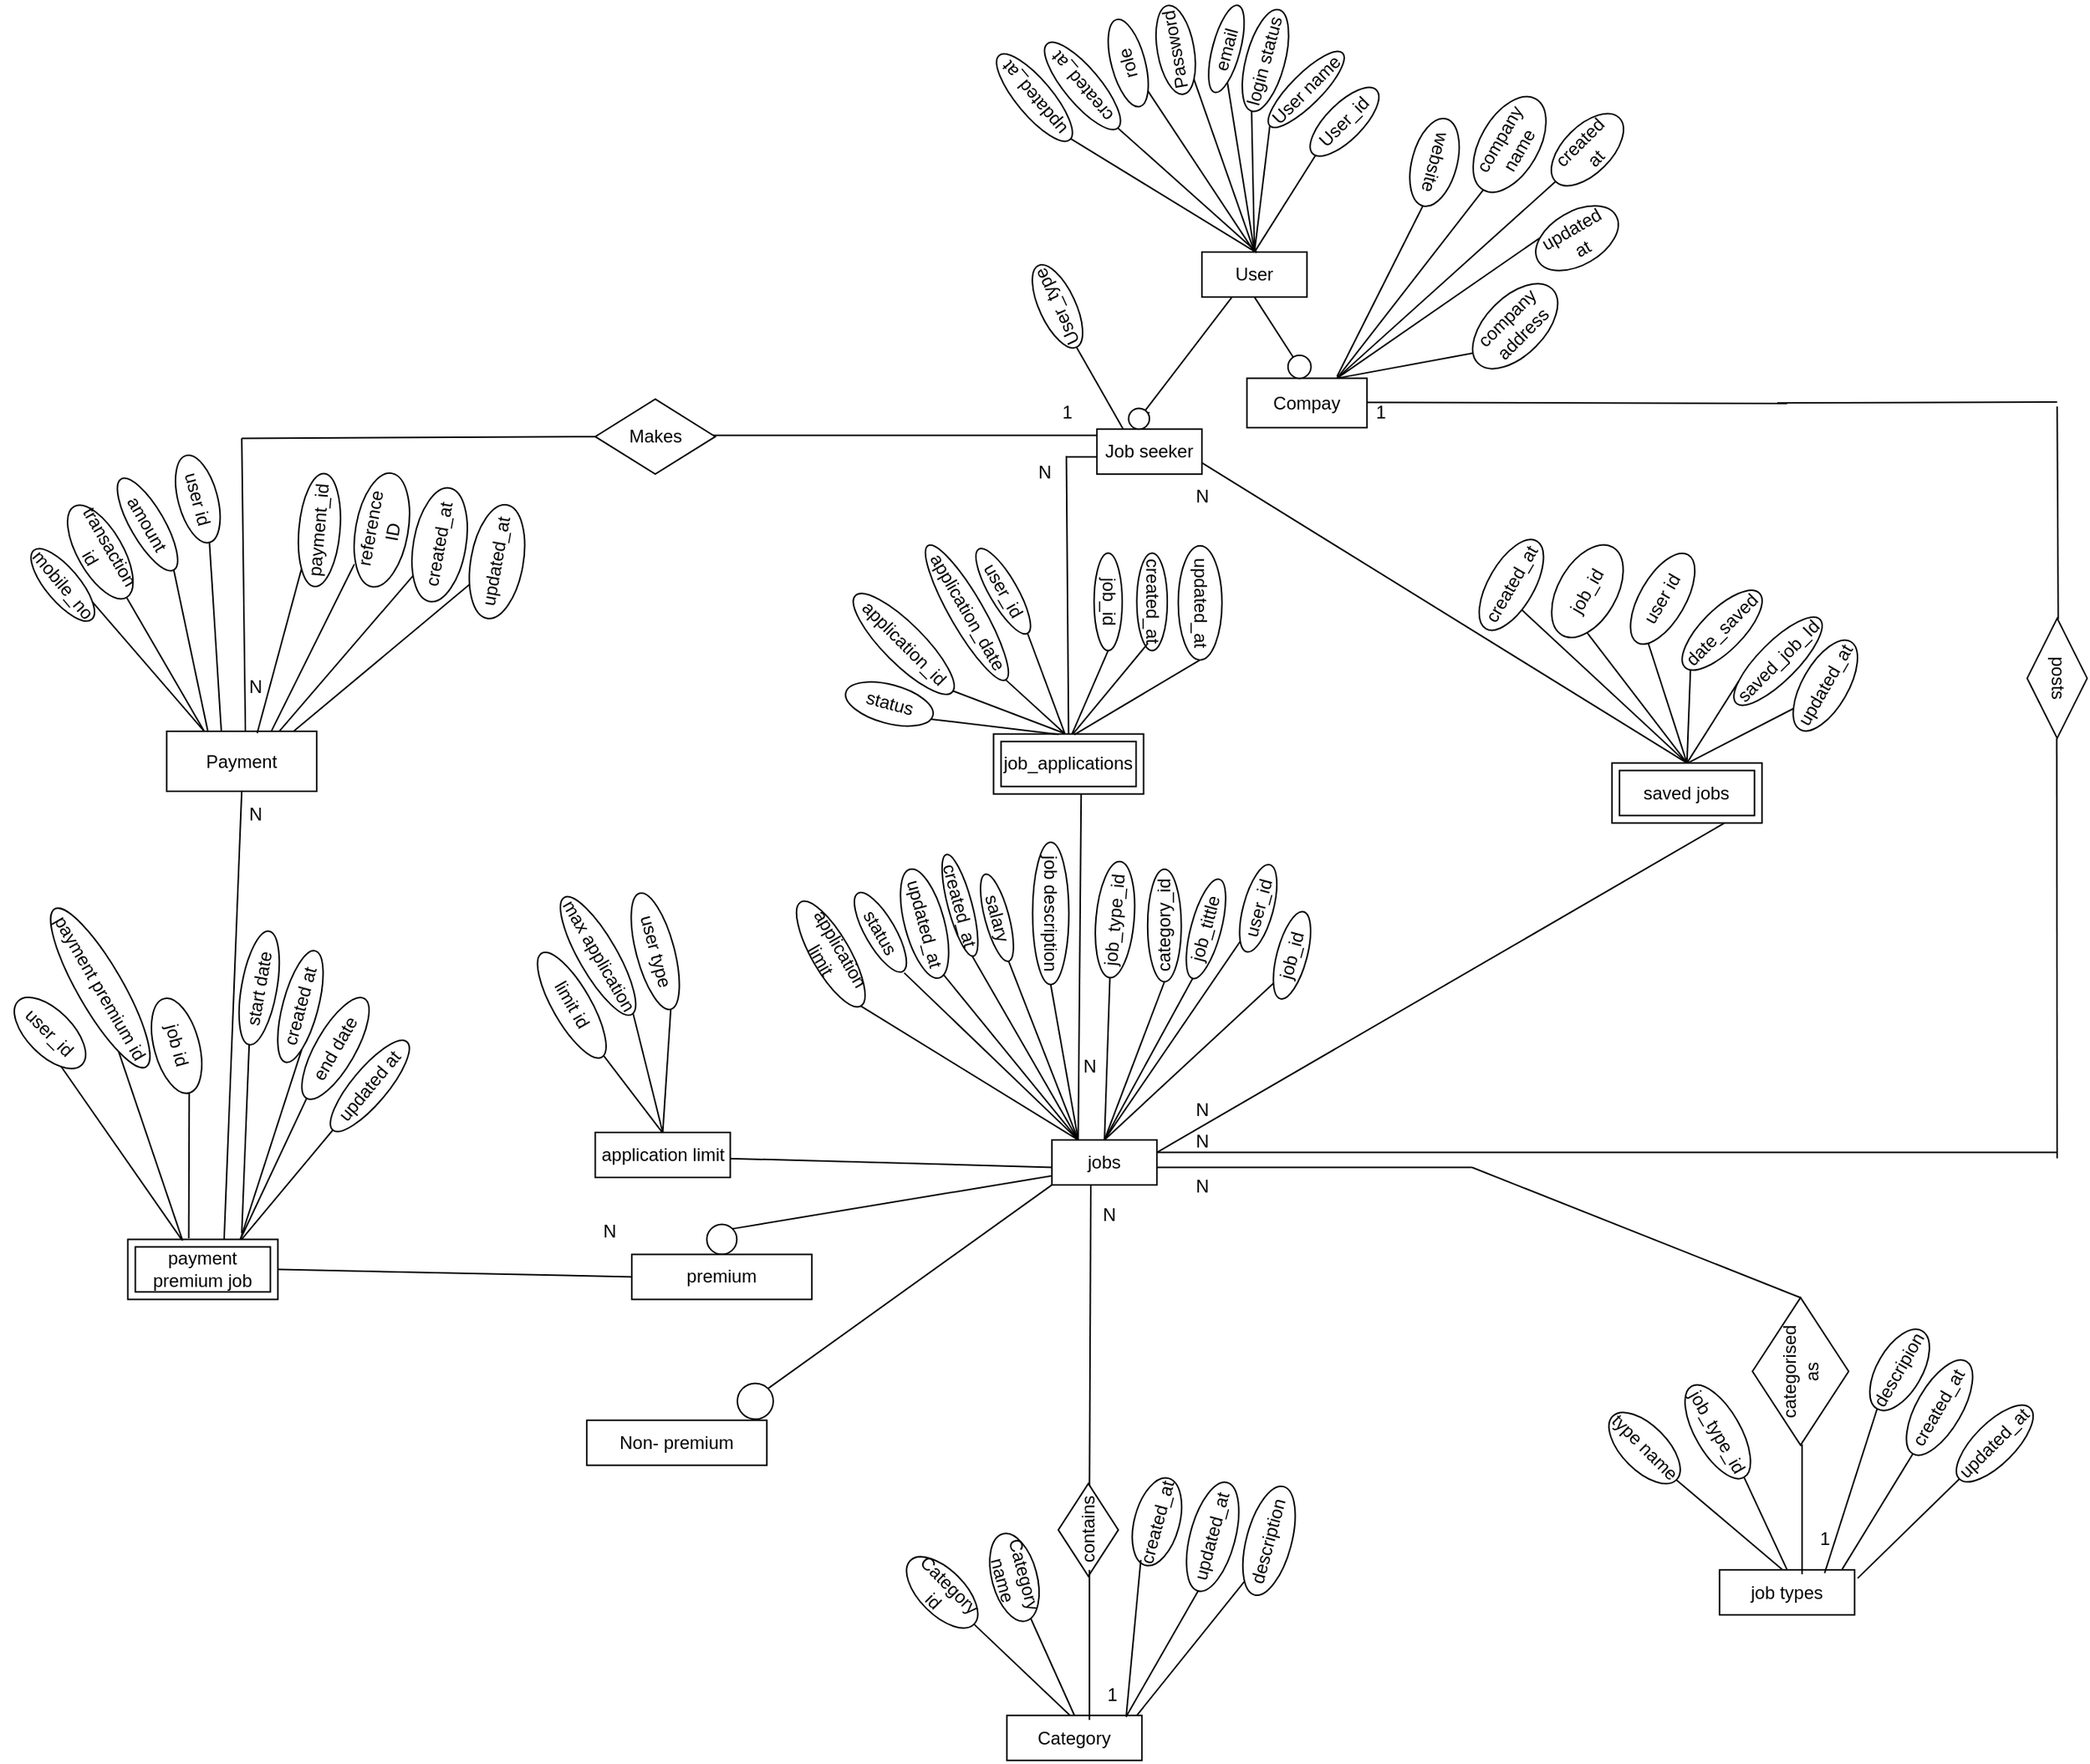<mxfile version="26.0.4">
  <diagram name="Page-1" id="W-Mqu0iKwK9ApH8cD1n-">
    <mxGraphModel dx="2364" dy="-1051" grid="0" gridSize="10" guides="1" tooltips="1" connect="1" arrows="1" fold="1" page="1" pageScale="1" pageWidth="850" pageHeight="1100" math="0" shadow="0">
      <root>
        <mxCell id="0" />
        <mxCell id="1" parent="0" />
        <mxCell id="NjGtnOn6j2J6z6Q3tP3R-1" value="User" style="rounded=0;whiteSpace=wrap;html=1;" parent="1" vertex="1">
          <mxGeometry x="127.12" y="3027.05" width="70" height="30" as="geometry" />
        </mxCell>
        <mxCell id="NjGtnOn6j2J6z6Q3tP3R-2" value="" style="endArrow=none;html=1;rounded=0;exitX=0.5;exitY=0;exitDx=0;exitDy=0;" parent="1" source="NjGtnOn6j2J6z6Q3tP3R-1" edge="1">
          <mxGeometry width="50" height="50" relative="1" as="geometry">
            <mxPoint x="177.12" y="2985.78" as="sourcePoint" />
            <mxPoint x="207.12" y="2955.78" as="targetPoint" />
          </mxGeometry>
        </mxCell>
        <mxCell id="NjGtnOn6j2J6z6Q3tP3R-3" value="User_id" style="ellipse;whiteSpace=wrap;html=1;rotation=-45;" parent="1" vertex="1">
          <mxGeometry x="192.12" y="2928.11" width="60" height="24.14" as="geometry" />
        </mxCell>
        <mxCell id="NjGtnOn6j2J6z6Q3tP3R-4" value="" style="endArrow=none;html=1;rounded=0;exitX=0.5;exitY=0;exitDx=0;exitDy=0;entryX=0;entryY=0.5;entryDx=0;entryDy=0;" parent="1" source="NjGtnOn6j2J6z6Q3tP3R-1" target="NjGtnOn6j2J6z6Q3tP3R-5" edge="1">
          <mxGeometry width="50" height="50" relative="1" as="geometry">
            <mxPoint x="162.12" y="2985.78" as="sourcePoint" />
            <mxPoint x="167.12" y="2935.78" as="targetPoint" />
          </mxGeometry>
        </mxCell>
        <mxCell id="NjGtnOn6j2J6z6Q3tP3R-5" value="User name" style="ellipse;whiteSpace=wrap;html=1;rotation=-45;" parent="1" vertex="1">
          <mxGeometry x="162.33" y="2908.38" width="68.54" height="20.49" as="geometry" />
        </mxCell>
        <mxCell id="NjGtnOn6j2J6z6Q3tP3R-6" value="" style="endArrow=none;html=1;rounded=0;entryX=0;entryY=1;entryDx=0;entryDy=0;exitX=0.5;exitY=0;exitDx=0;exitDy=0;" parent="1" source="NjGtnOn6j2J6z6Q3tP3R-1" target="NjGtnOn6j2J6z6Q3tP3R-7" edge="1">
          <mxGeometry width="50" height="50" relative="1" as="geometry">
            <mxPoint x="155.47" y="2986.8" as="sourcePoint" />
            <mxPoint x="167.12" y="2955.78" as="targetPoint" />
          </mxGeometry>
        </mxCell>
        <mxCell id="NjGtnOn6j2J6z6Q3tP3R-7" value="email" style="ellipse;whiteSpace=wrap;html=1;rotation=-75;" parent="1" vertex="1">
          <mxGeometry x="113.41" y="2882.35" width="60" height="18.46" as="geometry" />
        </mxCell>
        <mxCell id="NjGtnOn6j2J6z6Q3tP3R-8" value="" style="endArrow=none;html=1;rounded=0;entryX=1;entryY=0;entryDx=0;entryDy=0;exitX=0.5;exitY=0;exitDx=0;exitDy=0;" parent="1" source="NjGtnOn6j2J6z6Q3tP3R-1" target="NjGtnOn6j2J6z6Q3tP3R-9" edge="1">
          <mxGeometry width="50" height="50" relative="1" as="geometry">
            <mxPoint x="152.12" y="2986.19" as="sourcePoint" />
            <mxPoint x="107.12" y="2949.92" as="targetPoint" />
          </mxGeometry>
        </mxCell>
        <mxCell id="NjGtnOn6j2J6z6Q3tP3R-9" value="Password" style="ellipse;whiteSpace=wrap;html=1;direction=west;rotation=-100;" parent="1" vertex="1">
          <mxGeometry x="79.62" y="2880" width="60" height="24.45" as="geometry" />
        </mxCell>
        <mxCell id="NjGtnOn6j2J6z6Q3tP3R-10" value="role" style="ellipse;whiteSpace=wrap;html=1;rotation=-105;" parent="1" vertex="1">
          <mxGeometry x="47.99" y="2889.82" width="60" height="22.42" as="geometry" />
        </mxCell>
        <mxCell id="NjGtnOn6j2J6z6Q3tP3R-11" value="" style="endArrow=none;html=1;rounded=0;exitX=0.5;exitY=0;exitDx=0;exitDy=0;entryX=0;entryY=1;entryDx=0;entryDy=0;" parent="1" source="NjGtnOn6j2J6z6Q3tP3R-1" target="NjGtnOn6j2J6z6Q3tP3R-10" edge="1">
          <mxGeometry width="50" height="50" relative="1" as="geometry">
            <mxPoint x="144.62" y="2985.78" as="sourcePoint" />
            <mxPoint x="87.12" y="2969.41" as="targetPoint" />
          </mxGeometry>
        </mxCell>
        <mxCell id="NjGtnOn6j2J6z6Q3tP3R-15" value="" style="endArrow=none;html=1;rounded=0;exitX=0.75;exitY=0;exitDx=0;exitDy=0;entryX=0.037;entryY=0.32;entryDx=0;entryDy=0;entryPerimeter=0;" parent="1" source="NjGtnOn6j2J6z6Q3tP3R-32" target="NjGtnOn6j2J6z6Q3tP3R-47" edge="1">
          <mxGeometry width="50" height="50" relative="1" as="geometry">
            <mxPoint x="492.12" y="3027.05" as="sourcePoint" />
            <mxPoint x="492.12" y="2918.45" as="targetPoint" />
          </mxGeometry>
        </mxCell>
        <mxCell id="NjGtnOn6j2J6z6Q3tP3R-17" value="" style="endArrow=none;html=1;rounded=0;entryX=0;entryY=0.5;entryDx=0;entryDy=0;exitX=0.75;exitY=0;exitDx=0;exitDy=0;" parent="1" source="NjGtnOn6j2J6z6Q3tP3R-32" target="NjGtnOn6j2J6z6Q3tP3R-18" edge="1">
          <mxGeometry width="50" height="50" relative="1" as="geometry">
            <mxPoint x="492.12" y="3027.05" as="sourcePoint" />
            <mxPoint x="412.12" y="2982.4" as="targetPoint" />
          </mxGeometry>
        </mxCell>
        <mxCell id="NjGtnOn6j2J6z6Q3tP3R-18" value="company&lt;div&gt;name&lt;/div&gt;" style="ellipse;whiteSpace=wrap;html=1;rotation=-60;" parent="1" vertex="1">
          <mxGeometry x="297.12" y="2935.9" width="70" height="38.79" as="geometry" />
        </mxCell>
        <mxCell id="NjGtnOn6j2J6z6Q3tP3R-19" value="" style="endArrow=none;html=1;rounded=0;exitX=1;exitY=0.5;exitDx=0;exitDy=0;" parent="1" edge="1">
          <mxGeometry width="50" height="50" relative="1" as="geometry">
            <mxPoint x="510.53" y="3127.66" as="sourcePoint" />
            <mxPoint x="697.12" y="3127" as="targetPoint" />
          </mxGeometry>
        </mxCell>
        <mxCell id="NjGtnOn6j2J6z6Q3tP3R-20" value="jobs" style="rounded=0;whiteSpace=wrap;html=1;" parent="1" vertex="1">
          <mxGeometry x="27.12" y="3618.95" width="70" height="30" as="geometry" />
        </mxCell>
        <mxCell id="NjGtnOn6j2J6z6Q3tP3R-21" value="" style="endArrow=none;html=1;rounded=0;entryX=0;entryY=0.5;entryDx=0;entryDy=0;exitX=0.5;exitY=0;exitDx=0;exitDy=0;" parent="1" source="NjGtnOn6j2J6z6Q3tP3R-20" target="NjGtnOn6j2J6z6Q3tP3R-22" edge="1">
          <mxGeometry width="50" height="50" relative="1" as="geometry">
            <mxPoint x="77.12" y="3618.95" as="sourcePoint" />
            <mxPoint x="107.12" y="3588.95" as="targetPoint" />
          </mxGeometry>
        </mxCell>
        <mxCell id="NjGtnOn6j2J6z6Q3tP3R-22" value="job_tittle" style="ellipse;whiteSpace=wrap;html=1;rotation=-75;" parent="1" vertex="1">
          <mxGeometry x="95.59" y="3468.23" width="68.41" height="20" as="geometry" />
        </mxCell>
        <mxCell id="NjGtnOn6j2J6z6Q3tP3R-23" value="" style="endArrow=none;html=1;rounded=0;exitX=0.5;exitY=0;exitDx=0;exitDy=0;entryX=0;entryY=0.5;entryDx=0;entryDy=0;" parent="1" source="NjGtnOn6j2J6z6Q3tP3R-20" target="NjGtnOn6j2J6z6Q3tP3R-24" edge="1">
          <mxGeometry width="50" height="50" relative="1" as="geometry">
            <mxPoint x="67.12" y="3608.95" as="sourcePoint" />
            <mxPoint x="67.12" y="3568.95" as="targetPoint" />
          </mxGeometry>
        </mxCell>
        <mxCell id="NjGtnOn6j2J6z6Q3tP3R-24" value="job_type_id" style="ellipse;whiteSpace=wrap;html=1;rotation=-85;" parent="1" vertex="1">
          <mxGeometry x="30.32" y="3459.37" width="77.67" height="25.38" as="geometry" />
        </mxCell>
        <mxCell id="NjGtnOn6j2J6z6Q3tP3R-25" value="" style="endArrow=none;html=1;rounded=0;exitX=0.25;exitY=0;exitDx=0;exitDy=0;entryX=1;entryY=0.5;entryDx=0;entryDy=0;" parent="1" source="NjGtnOn6j2J6z6Q3tP3R-20" target="NjGtnOn6j2J6z6Q3tP3R-26" edge="1">
          <mxGeometry width="50" height="50" relative="1" as="geometry">
            <mxPoint x="97.12" y="3667.38" as="sourcePoint" />
            <mxPoint x="16.12" y="3537.19" as="targetPoint" />
          </mxGeometry>
        </mxCell>
        <mxCell id="NjGtnOn6j2J6z6Q3tP3R-26" value="job description" style="ellipse;whiteSpace=wrap;html=1;rotation=90;" parent="1" vertex="1">
          <mxGeometry x="-21.13" y="3455.85" width="94.89" height="24.14" as="geometry" />
        </mxCell>
        <mxCell id="NjGtnOn6j2J6z6Q3tP3R-27" value="" style="endArrow=none;html=1;rounded=0;exitX=0.25;exitY=0;exitDx=0;exitDy=0;entryX=0;entryY=0.5;entryDx=0;entryDy=0;" parent="1" source="NjGtnOn6j2J6z6Q3tP3R-20" target="NjGtnOn6j2J6z6Q3tP3R-28" edge="1">
          <mxGeometry width="50" height="50" relative="1" as="geometry">
            <mxPoint x="-42.88" y="3637.74" as="sourcePoint" />
            <mxPoint x="17.12" y="3590.16" as="targetPoint" />
          </mxGeometry>
        </mxCell>
        <mxCell id="NjGtnOn6j2J6z6Q3tP3R-28" value="salary" style="ellipse;whiteSpace=wrap;html=1;direction=west;rotation=75;" parent="1" vertex="1">
          <mxGeometry x="-39.5" y="3462.85" width="60" height="15.99" as="geometry" />
        </mxCell>
        <mxCell id="NjGtnOn6j2J6z6Q3tP3R-29" value="" style="endArrow=none;html=1;rounded=0;entryX=0.25;entryY=0;entryDx=0;entryDy=0;exitX=0.584;exitY=0.972;exitDx=0;exitDy=0;exitPerimeter=0;" parent="1" source="NjGtnOn6j2J6z6Q3tP3R-38" target="NjGtnOn6j2J6z6Q3tP3R-20" edge="1">
          <mxGeometry width="50" height="50" relative="1" as="geometry">
            <mxPoint x="44.44" y="3459.19" as="sourcePoint" />
            <mxPoint x="49.87" y="3618.95" as="targetPoint" />
          </mxGeometry>
        </mxCell>
        <mxCell id="NjGtnOn6j2J6z6Q3tP3R-30" value="" style="endArrow=none;html=1;rounded=0;fontSize=12;startSize=8;endSize=8;curved=1;" parent="1" source="NjGtnOn6j2J6z6Q3tP3R-35" edge="1">
          <mxGeometry width="50" height="50" relative="1" as="geometry">
            <mxPoint x="97.12" y="3107.05" as="sourcePoint" />
            <mxPoint x="147.12" y="3057.05" as="targetPoint" />
          </mxGeometry>
        </mxCell>
        <mxCell id="NjGtnOn6j2J6z6Q3tP3R-31" value="Job seeker" style="rounded=0;whiteSpace=wrap;html=1;" parent="1" vertex="1">
          <mxGeometry x="57.12" y="3145.09" width="70" height="30" as="geometry" />
        </mxCell>
        <mxCell id="NjGtnOn6j2J6z6Q3tP3R-32" value="Compay" style="rounded=0;whiteSpace=wrap;html=1;" parent="1" vertex="1">
          <mxGeometry x="157.12" y="3111.19" width="80" height="32.93" as="geometry" />
        </mxCell>
        <mxCell id="NjGtnOn6j2J6z6Q3tP3R-33" value="" style="endArrow=none;html=1;rounded=0;fontSize=12;startSize=8;endSize=8;curved=1;entryX=0.5;entryY=1;entryDx=0;entryDy=0;" parent="1" source="NjGtnOn6j2J6z6Q3tP3R-37" target="NjGtnOn6j2J6z6Q3tP3R-1" edge="1">
          <mxGeometry width="50" height="50" relative="1" as="geometry">
            <mxPoint x="197.12" y="3108.26" as="sourcePoint" />
            <mxPoint x="167.12" y="3042.4" as="targetPoint" />
          </mxGeometry>
        </mxCell>
        <mxCell id="NjGtnOn6j2J6z6Q3tP3R-34" value="" style="endArrow=none;html=1;rounded=0;fontSize=12;startSize=8;endSize=8;curved=1;" parent="1" target="NjGtnOn6j2J6z6Q3tP3R-35" edge="1">
          <mxGeometry width="50" height="50" relative="1" as="geometry">
            <mxPoint x="92.12" y="3133.88" as="sourcePoint" />
            <mxPoint x="142.12" y="3083.88" as="targetPoint" />
          </mxGeometry>
        </mxCell>
        <mxCell id="NjGtnOn6j2J6z6Q3tP3R-35" value="" style="ellipse;whiteSpace=wrap;html=1;aspect=fixed;" parent="1" vertex="1">
          <mxGeometry x="78.22" y="3131.19" width="13.9" height="13.9" as="geometry" />
        </mxCell>
        <mxCell id="NjGtnOn6j2J6z6Q3tP3R-36" value="" style="endArrow=none;html=1;rounded=0;fontSize=12;startSize=8;endSize=8;curved=1;entryX=0.5;entryY=1;entryDx=0;entryDy=0;" parent="1" target="NjGtnOn6j2J6z6Q3tP3R-37" edge="1">
          <mxGeometry width="50" height="50" relative="1" as="geometry">
            <mxPoint x="187.12" y="3101.19" as="sourcePoint" />
            <mxPoint x="152.12" y="3050.19" as="targetPoint" />
          </mxGeometry>
        </mxCell>
        <mxCell id="NjGtnOn6j2J6z6Q3tP3R-37" value="" style="ellipse;whiteSpace=wrap;html=1;aspect=fixed;" parent="1" vertex="1">
          <mxGeometry x="184.45" y="3095.84" width="15.35" height="15.35" as="geometry" />
        </mxCell>
        <mxCell id="NjGtnOn6j2J6z6Q3tP3R-38" value="job_applications" style="shape=ext;margin=3;double=1;whiteSpace=wrap;html=1;align=center;" parent="1" vertex="1">
          <mxGeometry x="-11.78" y="3348.33" width="100" height="40" as="geometry" />
        </mxCell>
        <mxCell id="NjGtnOn6j2J6z6Q3tP3R-39" value="" style="endArrow=none;html=1;rounded=0;entryX=0.5;entryY=0;entryDx=0;entryDy=0;exitX=0.988;exitY=0.126;exitDx=0;exitDy=0;exitPerimeter=0;" parent="1" source="NjGtnOn6j2J6z6Q3tP3R-85" target="NjGtnOn6j2J6z6Q3tP3R-38" edge="1">
          <mxGeometry width="50" height="50" relative="1" as="geometry">
            <mxPoint x="37.12" y="3151.19" as="sourcePoint" />
            <mxPoint x="37.12" y="3270.19" as="targetPoint" />
          </mxGeometry>
        </mxCell>
        <mxCell id="NjGtnOn6j2J6z6Q3tP3R-40" value="" style="endArrow=none;html=1;rounded=0;fontSize=12;startSize=8;endSize=8;curved=1;exitX=0.476;exitY=-0.001;exitDx=0;exitDy=0;exitPerimeter=0;entryX=1;entryY=0.5;entryDx=0;entryDy=0;" parent="1" source="NjGtnOn6j2J6z6Q3tP3R-38" target="NjGtnOn6j2J6z6Q3tP3R-41" edge="1">
          <mxGeometry width="50" height="50" relative="1" as="geometry">
            <mxPoint x="14.15" y="3348.33" as="sourcePoint" />
            <mxPoint x="5.54" y="3328.33" as="targetPoint" />
          </mxGeometry>
        </mxCell>
        <mxCell id="NjGtnOn6j2J6z6Q3tP3R-41" value="application_date" style="ellipse;whiteSpace=wrap;html=1;rotation=60;" parent="1" vertex="1">
          <mxGeometry x="-81.18" y="3256.25" width="103.3" height="22.42" as="geometry" />
        </mxCell>
        <mxCell id="NjGtnOn6j2J6z6Q3tP3R-42" value="" style="endArrow=none;html=1;rounded=0;fontSize=12;startSize=8;endSize=8;curved=1;exitX=0.472;exitY=-0.012;exitDx=0;exitDy=0;exitPerimeter=0;" parent="1" source="NjGtnOn6j2J6z6Q3tP3R-38" edge="1">
          <mxGeometry width="50" height="50" relative="1" as="geometry">
            <mxPoint x="15.54" y="3348.33" as="sourcePoint" />
            <mxPoint x="-42.27" y="3318.33" as="targetPoint" />
          </mxGeometry>
        </mxCell>
        <mxCell id="NjGtnOn6j2J6z6Q3tP3R-43" value="application_id" style="ellipse;whiteSpace=wrap;html=1;direction=west;rotation=45;" parent="1" vertex="1">
          <mxGeometry x="-117.2" y="3274.87" width="91.1" height="26.79" as="geometry" />
        </mxCell>
        <mxCell id="NjGtnOn6j2J6z6Q3tP3R-44" value="" style="endArrow=none;html=1;rounded=0;fontSize=12;startSize=8;endSize=8;curved=1;exitX=0.434;exitY=0.007;exitDx=0;exitDy=0;exitPerimeter=0;" parent="1" source="NjGtnOn6j2J6z6Q3tP3R-38" edge="1">
          <mxGeometry width="50" height="50" relative="1" as="geometry">
            <mxPoint x="-11.78" y="3348.33" as="sourcePoint" />
            <mxPoint x="-54.46" y="3338.33" as="targetPoint" />
          </mxGeometry>
        </mxCell>
        <mxCell id="NjGtnOn6j2J6z6Q3tP3R-45" value="status" style="ellipse;whiteSpace=wrap;html=1;direction=west;rotation=15;" parent="1" vertex="1">
          <mxGeometry x="-111.24" y="3315.47" width="60" height="25.79" as="geometry" />
        </mxCell>
        <mxCell id="NjGtnOn6j2J6z6Q3tP3R-46" value="" style="endArrow=none;html=1;rounded=0;fontSize=12;startSize=8;endSize=8;curved=1;" parent="1" edge="1">
          <mxGeometry width="50" height="50" relative="1" as="geometry">
            <mxPoint x="237.12" y="3127.19" as="sourcePoint" />
            <mxPoint x="517.12" y="3128" as="targetPoint" />
          </mxGeometry>
        </mxCell>
        <mxCell id="NjGtnOn6j2J6z6Q3tP3R-47" value="company&lt;div&gt;address&lt;/div&gt;" style="ellipse;whiteSpace=wrap;html=1;rotation=-45;" parent="1" vertex="1">
          <mxGeometry x="300.87" y="3057.05" width="70" height="38.79" as="geometry" />
        </mxCell>
        <mxCell id="NjGtnOn6j2J6z6Q3tP3R-48" value="" style="endArrow=none;html=1;rounded=0;entryX=0;entryY=0.5;entryDx=0;entryDy=0;" parent="1" target="NjGtnOn6j2J6z6Q3tP3R-49" edge="1">
          <mxGeometry width="50" height="50" relative="1" as="geometry">
            <mxPoint x="217.12" y="3110" as="sourcePoint" />
            <mxPoint x="342.12" y="2967.05" as="targetPoint" />
          </mxGeometry>
        </mxCell>
        <mxCell id="NjGtnOn6j2J6z6Q3tP3R-49" value="website" style="ellipse;whiteSpace=wrap;html=1;direction=west;rotation=105;" parent="1" vertex="1">
          <mxGeometry x="252.12" y="2952.25" width="60" height="30" as="geometry" />
        </mxCell>
        <mxCell id="NjGtnOn6j2J6z6Q3tP3R-50" value="" style="endArrow=none;html=1;rounded=0;exitX=1;exitY=0.75;exitDx=0;exitDy=0;entryX=0.5;entryY=0;entryDx=0;entryDy=0;" parent="1" source="NjGtnOn6j2J6z6Q3tP3R-31" target="NjGtnOn6j2J6z6Q3tP3R-71" edge="1">
          <mxGeometry width="50" height="50" relative="1" as="geometry">
            <mxPoint x="127.12" y="3159.59" as="sourcePoint" />
            <mxPoint x="197.12" y="3221.19" as="targetPoint" />
          </mxGeometry>
        </mxCell>
        <mxCell id="NjGtnOn6j2J6z6Q3tP3R-51" value="posts" style="rhombus;whiteSpace=wrap;html=1;rotation=90;" parent="1" vertex="1">
          <mxGeometry x="657.12" y="3291.19" width="80" height="40" as="geometry" />
        </mxCell>
        <mxCell id="NjGtnOn6j2J6z6Q3tP3R-52" value="" style="endArrow=none;html=1;rounded=0;" parent="1" edge="1">
          <mxGeometry width="50" height="50" relative="1" as="geometry">
            <mxPoint x="697.12" y="3130" as="sourcePoint" />
            <mxPoint x="697.82" y="3271.86" as="targetPoint" />
          </mxGeometry>
        </mxCell>
        <mxCell id="NjGtnOn6j2J6z6Q3tP3R-53" value="" style="endArrow=none;html=1;rounded=0;" parent="1" edge="1">
          <mxGeometry width="50" height="50" relative="1" as="geometry">
            <mxPoint x="97.12" y="3627.26" as="sourcePoint" />
            <mxPoint x="697.12" y="3627.19" as="targetPoint" />
          </mxGeometry>
        </mxCell>
        <mxCell id="NjGtnOn6j2J6z6Q3tP3R-54" value="Category" style="rounded=0;whiteSpace=wrap;html=1;" parent="1" vertex="1">
          <mxGeometry x="-2.88" y="4002.64" width="90" height="30" as="geometry" />
        </mxCell>
        <mxCell id="NjGtnOn6j2J6z6Q3tP3R-55" value="" style="endArrow=none;html=1;rounded=0;entryX=0;entryY=1;entryDx=0;entryDy=0;exitX=0.5;exitY=0;exitDx=0;exitDy=0;" parent="1" source="NjGtnOn6j2J6z6Q3tP3R-54" edge="1">
          <mxGeometry width="50" height="50" relative="1" as="geometry">
            <mxPoint x="37.12" y="3996.78" as="sourcePoint" />
            <mxPoint x="11.12" y="3933.74" as="targetPoint" />
          </mxGeometry>
        </mxCell>
        <mxCell id="NjGtnOn6j2J6z6Q3tP3R-56" value="" style="endArrow=none;html=1;rounded=0;exitX=0.5;exitY=0;exitDx=0;exitDy=0;entryX=0;entryY=0.5;entryDx=0;entryDy=0;" parent="1" target="NjGtnOn6j2J6z6Q3tP3R-57" edge="1">
          <mxGeometry width="50" height="50" relative="1" as="geometry">
            <mxPoint x="39.19" y="4002.64" as="sourcePoint" />
            <mxPoint x="-32.88" y="3957.29" as="targetPoint" />
          </mxGeometry>
        </mxCell>
        <mxCell id="NjGtnOn6j2J6z6Q3tP3R-57" value="Category id" style="ellipse;whiteSpace=wrap;html=1;direction=west;rotation=45;" parent="1" vertex="1">
          <mxGeometry x="-76.03" y="3905.6" width="60" height="30" as="geometry" />
        </mxCell>
        <mxCell id="NjGtnOn6j2J6z6Q3tP3R-58" value="" style="endArrow=none;html=1;rounded=0;exitX=0.37;exitY=0.986;exitDx=0;exitDy=0;exitPerimeter=0;" parent="1" source="NjGtnOn6j2J6z6Q3tP3R-20" edge="1">
          <mxGeometry width="50" height="50" relative="1" as="geometry">
            <mxPoint x="52.12" y="3787.26" as="sourcePoint" />
            <mxPoint x="52.12" y="3855.57" as="targetPoint" />
          </mxGeometry>
        </mxCell>
        <mxCell id="NjGtnOn6j2J6z6Q3tP3R-59" value="contains" style="rhombus;whiteSpace=wrap;html=1;rotation=-90;" parent="1" vertex="1">
          <mxGeometry x="20.5" y="3858.95" width="61.75" height="40" as="geometry" />
        </mxCell>
        <mxCell id="NjGtnOn6j2J6z6Q3tP3R-60" value="" style="endArrow=none;html=1;rounded=0;exitX=0.069;exitY=0.519;exitDx=0;exitDy=0;exitPerimeter=0;" parent="1" source="NjGtnOn6j2J6z6Q3tP3R-59" edge="1">
          <mxGeometry width="50" height="50" relative="1" as="geometry">
            <mxPoint x="47.12" y="3915.57" as="sourcePoint" />
            <mxPoint x="52.12" y="4005.57" as="targetPoint" />
          </mxGeometry>
        </mxCell>
        <mxCell id="NjGtnOn6j2J6z6Q3tP3R-61" value="Category name" style="ellipse;whiteSpace=wrap;html=1;direction=west;rotation=75;" parent="1" vertex="1">
          <mxGeometry x="-27.88" y="3895.57" width="60" height="30" as="geometry" />
        </mxCell>
        <mxCell id="NjGtnOn6j2J6z6Q3tP3R-62" value="job types" style="rounded=0;whiteSpace=wrap;html=1;" parent="1" vertex="1">
          <mxGeometry x="472.12" y="3905.6" width="90" height="30" as="geometry" />
        </mxCell>
        <mxCell id="NjGtnOn6j2J6z6Q3tP3R-63" value="" style="endArrow=none;html=1;rounded=0;entryX=0;entryY=0.5;entryDx=0;entryDy=0;exitX=0.5;exitY=0;exitDx=0;exitDy=0;" parent="1" source="NjGtnOn6j2J6z6Q3tP3R-62" target="NjGtnOn6j2J6z6Q3tP3R-68" edge="1">
          <mxGeometry width="50" height="50" relative="1" as="geometry">
            <mxPoint x="512.12" y="3899.74" as="sourcePoint" />
            <mxPoint x="486.12" y="3836.7" as="targetPoint" />
          </mxGeometry>
        </mxCell>
        <mxCell id="NjGtnOn6j2J6z6Q3tP3R-64" value="" style="endArrow=none;html=1;rounded=0;exitX=0.5;exitY=0;exitDx=0;exitDy=0;entryX=0;entryY=0.5;entryDx=0;entryDy=0;" parent="1" target="NjGtnOn6j2J6z6Q3tP3R-65" edge="1">
          <mxGeometry width="50" height="50" relative="1" as="geometry">
            <mxPoint x="514.19" y="3905.6" as="sourcePoint" />
            <mxPoint x="442.12" y="3860.25" as="targetPoint" />
          </mxGeometry>
        </mxCell>
        <mxCell id="NjGtnOn6j2J6z6Q3tP3R-65" value="type name" style="ellipse;whiteSpace=wrap;html=1;direction=west;rotation=45;" parent="1" vertex="1">
          <mxGeometry x="392.12" y="3809.37" width="60" height="30" as="geometry" />
        </mxCell>
        <mxCell id="NjGtnOn6j2J6z6Q3tP3R-66" value="&lt;div&gt;categorised&lt;/div&gt;&lt;div&gt;as&lt;/div&gt;" style="rhombus;whiteSpace=wrap;html=1;rotation=-90;" parent="1" vertex="1">
          <mxGeometry x="476.93" y="3741.19" width="98.3" height="64.12" as="geometry" />
        </mxCell>
        <mxCell id="NjGtnOn6j2J6z6Q3tP3R-67" value="" style="endArrow=none;html=1;rounded=0;" parent="1" edge="1">
          <mxGeometry width="50" height="50" relative="1" as="geometry">
            <mxPoint x="527.12" y="3821.91" as="sourcePoint" />
            <mxPoint x="527.12" y="3908.53" as="targetPoint" />
          </mxGeometry>
        </mxCell>
        <mxCell id="NjGtnOn6j2J6z6Q3tP3R-68" value="job_type_id" style="ellipse;whiteSpace=wrap;html=1;direction=west;rotation=60;" parent="1" vertex="1">
          <mxGeometry x="435.91" y="3798.53" width="70" height="30" as="geometry" />
        </mxCell>
        <mxCell id="NjGtnOn6j2J6z6Q3tP3R-69" value="" style="endArrow=none;html=1;rounded=0;" parent="1" edge="1">
          <mxGeometry width="50" height="50" relative="1" as="geometry">
            <mxPoint x="97.12" y="3637.26" as="sourcePoint" />
            <mxPoint x="307.12" y="3637.26" as="targetPoint" />
          </mxGeometry>
        </mxCell>
        <mxCell id="NjGtnOn6j2J6z6Q3tP3R-70" value="" style="endArrow=none;html=1;rounded=0;entryX=1;entryY=0.5;entryDx=0;entryDy=0;" parent="1" target="NjGtnOn6j2J6z6Q3tP3R-66" edge="1">
          <mxGeometry width="50" height="50" relative="1" as="geometry">
            <mxPoint x="307.12" y="3637.26" as="sourcePoint" />
            <mxPoint x="307.12" y="3667.26" as="targetPoint" />
          </mxGeometry>
        </mxCell>
        <mxCell id="NjGtnOn6j2J6z6Q3tP3R-71" value="saved jobs" style="shape=ext;margin=3;double=1;whiteSpace=wrap;html=1;align=center;" parent="1" vertex="1">
          <mxGeometry x="400.37" y="3367.69" width="100" height="40" as="geometry" />
        </mxCell>
        <mxCell id="NjGtnOn6j2J6z6Q3tP3R-72" value="" style="endArrow=none;html=1;rounded=0;entryX=0.75;entryY=1;entryDx=0;entryDy=0;" parent="1" target="NjGtnOn6j2J6z6Q3tP3R-71" edge="1">
          <mxGeometry width="50" height="50" relative="1" as="geometry">
            <mxPoint x="97.12" y="3627.26" as="sourcePoint" />
            <mxPoint x="297.12" y="3457.26" as="targetPoint" />
          </mxGeometry>
        </mxCell>
        <mxCell id="NjGtnOn6j2J6z6Q3tP3R-73" value="" style="endArrow=none;html=1;rounded=0;exitX=0.5;exitY=0;exitDx=0;exitDy=0;" parent="1" source="NjGtnOn6j2J6z6Q3tP3R-71" edge="1">
          <mxGeometry width="50" height="50" relative="1" as="geometry">
            <mxPoint x="423.12" y="3332.19" as="sourcePoint" />
            <mxPoint x="452.82" y="3302.52" as="targetPoint" />
          </mxGeometry>
        </mxCell>
        <mxCell id="NjGtnOn6j2J6z6Q3tP3R-74" value="date_saved" style="ellipse;whiteSpace=wrap;html=1;rotation=-45;" parent="1" vertex="1">
          <mxGeometry x="438.81" y="3265.39" width="70" height="27.46" as="geometry" />
        </mxCell>
        <mxCell id="NjGtnOn6j2J6z6Q3tP3R-75" value="" style="endArrow=none;html=1;rounded=0;exitX=0.5;exitY=0;exitDx=0;exitDy=0;" parent="1" source="NjGtnOn6j2J6z6Q3tP3R-71" edge="1">
          <mxGeometry width="50" height="50" relative="1" as="geometry">
            <mxPoint x="417.12" y="3332.19" as="sourcePoint" />
            <mxPoint x="422.82" y="3282.38" as="targetPoint" />
          </mxGeometry>
        </mxCell>
        <mxCell id="NjGtnOn6j2J6z6Q3tP3R-76" value="user id" style="ellipse;whiteSpace=wrap;html=1;rotation=-60;" parent="1" vertex="1">
          <mxGeometry x="400.37" y="3242.95" width="67.59" height="30.35" as="geometry" />
        </mxCell>
        <mxCell id="NjGtnOn6j2J6z6Q3tP3R-77" value="1" style="text;html=1;align=center;verticalAlign=middle;resizable=0;points=[];autosize=1;strokeColor=none;fillColor=none;" parent="1" vertex="1">
          <mxGeometry x="230.87" y="3119.19" width="30" height="30" as="geometry" />
        </mxCell>
        <mxCell id="NjGtnOn6j2J6z6Q3tP3R-80" value="N" style="text;html=1;align=center;verticalAlign=middle;resizable=0;points=[];autosize=1;strokeColor=none;fillColor=none;" parent="1" vertex="1">
          <mxGeometry x="112.12" y="3605.26" width="30" height="30" as="geometry" />
        </mxCell>
        <mxCell id="NjGtnOn6j2J6z6Q3tP3R-81" value="N" style="text;html=1;align=center;verticalAlign=middle;resizable=0;points=[];autosize=1;strokeColor=none;fillColor=none;" parent="1" vertex="1">
          <mxGeometry x="112.12" y="3635.26" width="30" height="30" as="geometry" />
        </mxCell>
        <mxCell id="NjGtnOn6j2J6z6Q3tP3R-82" value="1" style="text;html=1;align=center;verticalAlign=middle;resizable=0;points=[];autosize=1;strokeColor=none;fillColor=none;" parent="1" vertex="1">
          <mxGeometry x="527.12" y="3869.91" width="30" height="30" as="geometry" />
        </mxCell>
        <mxCell id="NjGtnOn6j2J6z6Q3tP3R-83" value="N" style="text;html=1;align=center;verticalAlign=middle;resizable=0;points=[];autosize=1;strokeColor=none;fillColor=none;" parent="1" vertex="1">
          <mxGeometry x="49.59" y="3653.95" width="30" height="30" as="geometry" />
        </mxCell>
        <mxCell id="NjGtnOn6j2J6z6Q3tP3R-84" value="1" style="text;html=1;align=center;verticalAlign=middle;resizable=0;points=[];autosize=1;strokeColor=none;fillColor=none;" parent="1" vertex="1">
          <mxGeometry x="52.12" y="3973.57" width="30" height="30" as="geometry" />
        </mxCell>
        <mxCell id="NjGtnOn6j2J6z6Q3tP3R-85" value="N" style="text;html=1;align=center;verticalAlign=middle;resizable=0;points=[];autosize=1;strokeColor=none;fillColor=none;" parent="1" vertex="1">
          <mxGeometry x="7.12" y="3159.19" width="30" height="30" as="geometry" />
        </mxCell>
        <mxCell id="NjGtnOn6j2J6z6Q3tP3R-86" value="N" style="text;html=1;align=center;verticalAlign=middle;resizable=0;points=[];autosize=1;strokeColor=none;fillColor=none;" parent="1" vertex="1">
          <mxGeometry x="37.12" y="3555.26" width="30" height="30" as="geometry" />
        </mxCell>
        <mxCell id="NjGtnOn6j2J6z6Q3tP3R-87" value="N" style="text;html=1;align=center;verticalAlign=middle;resizable=0;points=[];autosize=1;strokeColor=none;fillColor=none;" parent="1" vertex="1">
          <mxGeometry x="112.12" y="3174.77" width="30" height="30" as="geometry" />
        </mxCell>
        <mxCell id="NjGtnOn6j2J6z6Q3tP3R-88" value="N" style="text;html=1;align=center;verticalAlign=middle;resizable=0;points=[];autosize=1;strokeColor=none;fillColor=none;" parent="1" vertex="1">
          <mxGeometry x="112.12" y="3583.95" width="30" height="30" as="geometry" />
        </mxCell>
        <mxCell id="NjGtnOn6j2J6z6Q3tP3R-89" value="" style="endArrow=none;html=1;rounded=0;exitX=0.5;exitY=0;exitDx=0;exitDy=0;entryX=0;entryY=0.5;entryDx=0;entryDy=0;" parent="1" source="NjGtnOn6j2J6z6Q3tP3R-20" target="NjGtnOn6j2J6z6Q3tP3R-90" edge="1">
          <mxGeometry width="50" height="50" relative="1" as="geometry">
            <mxPoint x="70.5" y="3618.95" as="sourcePoint" />
            <mxPoint x="97.12" y="3557.26" as="targetPoint" />
          </mxGeometry>
        </mxCell>
        <mxCell id="NjGtnOn6j2J6z6Q3tP3R-90" value="category_id" style="ellipse;whiteSpace=wrap;html=1;rotation=-90;" parent="1" vertex="1">
          <mxGeometry x="64.62" y="3464.79" width="75" height="22.42" as="geometry" />
        </mxCell>
        <mxCell id="NjGtnOn6j2J6z6Q3tP3R-91" value="" style="endArrow=none;html=1;rounded=0;exitX=1;exitY=0;exitDx=0;exitDy=0;" parent="1" source="NjGtnOn6j2J6z6Q3tP3R-95" edge="1">
          <mxGeometry relative="1" as="geometry">
            <mxPoint x="-132.88" y="3602.87" as="sourcePoint" />
            <mxPoint x="27.12" y="3642.87" as="targetPoint" />
          </mxGeometry>
        </mxCell>
        <mxCell id="NjGtnOn6j2J6z6Q3tP3R-92" value="" style="endArrow=none;html=1;rounded=0;entryX=0;entryY=1;entryDx=0;entryDy=0;exitX=1;exitY=0;exitDx=0;exitDy=0;" parent="1" source="NjGtnOn6j2J6z6Q3tP3R-93" target="NjGtnOn6j2J6z6Q3tP3R-20" edge="1">
          <mxGeometry relative="1" as="geometry">
            <mxPoint x="-229.12" y="3802" as="sourcePoint" />
            <mxPoint x="-82.88" y="3727.76" as="targetPoint" />
          </mxGeometry>
        </mxCell>
        <mxCell id="NjGtnOn6j2J6z6Q3tP3R-93" value="" style="ellipse;whiteSpace=wrap;html=1;aspect=fixed;" parent="1" vertex="1">
          <mxGeometry x="-182.53" y="3781.19" width="23.93" height="23.93" as="geometry" />
        </mxCell>
        <mxCell id="NjGtnOn6j2J6z6Q3tP3R-94" value="Non- premium" style="rounded=0;whiteSpace=wrap;html=1;" parent="1" vertex="1">
          <mxGeometry x="-282.88" y="3805.84" width="120" height="30" as="geometry" />
        </mxCell>
        <mxCell id="NjGtnOn6j2J6z6Q3tP3R-95" value="" style="ellipse;whiteSpace=wrap;html=1;aspect=fixed;" parent="1" vertex="1">
          <mxGeometry x="-202.88" y="3675.26" width="20" height="20" as="geometry" />
        </mxCell>
        <mxCell id="NjGtnOn6j2J6z6Q3tP3R-96" value="premium" style="rounded=0;whiteSpace=wrap;html=1;" parent="1" vertex="1">
          <mxGeometry x="-252.88" y="3695.26" width="120" height="30" as="geometry" />
        </mxCell>
        <mxCell id="NjGtnOn6j2J6z6Q3tP3R-97" value="" style="endArrow=none;html=1;rounded=0;" parent="1" edge="1">
          <mxGeometry width="50" height="50" relative="1" as="geometry">
            <mxPoint x="37.12" y="3163.66" as="sourcePoint" />
            <mxPoint x="57.12" y="3163.66" as="targetPoint" />
          </mxGeometry>
        </mxCell>
        <mxCell id="NjGtnOn6j2J6z6Q3tP3R-98" value="" style="endArrow=none;html=1;rounded=0;" parent="1" edge="1">
          <mxGeometry width="50" height="50" relative="1" as="geometry">
            <mxPoint x="-202.88" y="3149.19" as="sourcePoint" />
            <mxPoint x="57.12" y="3149.29" as="targetPoint" />
          </mxGeometry>
        </mxCell>
        <mxCell id="NjGtnOn6j2J6z6Q3tP3R-99" value="Makes" style="rhombus;whiteSpace=wrap;html=1;" parent="1" vertex="1">
          <mxGeometry x="-277.26" y="3125.09" width="80" height="50" as="geometry" />
        </mxCell>
        <mxCell id="NjGtnOn6j2J6z6Q3tP3R-100" value="" style="endArrow=none;html=1;rounded=0;entryX=0;entryY=0.5;entryDx=0;entryDy=0;" parent="1" target="NjGtnOn6j2J6z6Q3tP3R-99" edge="1">
          <mxGeometry width="50" height="50" relative="1" as="geometry">
            <mxPoint x="-512.88" y="3151.19" as="sourcePoint" />
            <mxPoint x="-287.26" y="3149.9" as="targetPoint" />
          </mxGeometry>
        </mxCell>
        <mxCell id="NjGtnOn6j2J6z6Q3tP3R-101" value="" style="endArrow=none;html=1;rounded=0;exitX=0.125;exitY=-0.1;exitDx=0;exitDy=0;exitPerimeter=0;" parent="1" edge="1">
          <mxGeometry width="50" height="50" relative="1" as="geometry">
            <mxPoint x="-510.38" y="3350.61" as="sourcePoint" />
            <mxPoint x="-512.88" y="3151.19" as="targetPoint" />
          </mxGeometry>
        </mxCell>
        <mxCell id="NjGtnOn6j2J6z6Q3tP3R-102" value="Payment" style="rounded=0;whiteSpace=wrap;html=1;" parent="1" vertex="1">
          <mxGeometry x="-562.88" y="3346.54" width="100" height="40" as="geometry" />
        </mxCell>
        <mxCell id="NjGtnOn6j2J6z6Q3tP3R-103" value="" style="endArrow=none;html=1;rounded=0;entryX=0.5;entryY=1;entryDx=0;entryDy=0;exitX=0.639;exitY=0.181;exitDx=0;exitDy=0;exitPerimeter=0;" parent="1" source="NjGtnOn6j2J6z6Q3tP3R-106" target="NjGtnOn6j2J6z6Q3tP3R-102" edge="1">
          <mxGeometry width="50" height="50" relative="1" as="geometry">
            <mxPoint x="-512.88" y="3558.39" as="sourcePoint" />
            <mxPoint x="-512.88" y="3490.32" as="targetPoint" />
          </mxGeometry>
        </mxCell>
        <mxCell id="NjGtnOn6j2J6z6Q3tP3R-104" value="1" style="text;html=1;align=center;verticalAlign=middle;resizable=0;points=[];autosize=1;strokeColor=none;fillColor=none;" parent="1" vertex="1">
          <mxGeometry x="22.12" y="3119.19" width="30" height="30" as="geometry" />
        </mxCell>
        <mxCell id="NjGtnOn6j2J6z6Q3tP3R-105" value="N" style="text;html=1;align=center;verticalAlign=middle;resizable=0;points=[];autosize=1;strokeColor=none;fillColor=none;" parent="1" vertex="1">
          <mxGeometry x="-518.79" y="3301.66" width="30" height="30" as="geometry" />
        </mxCell>
        <mxCell id="NjGtnOn6j2J6z6Q3tP3R-106" value="payment premium job" style="shape=ext;margin=3;double=1;whiteSpace=wrap;html=1;align=center;" parent="1" vertex="1">
          <mxGeometry x="-588.79" y="3685.26" width="100" height="40" as="geometry" />
        </mxCell>
        <mxCell id="NjGtnOn6j2J6z6Q3tP3R-107" value="N" style="text;html=1;align=center;verticalAlign=middle;resizable=0;points=[];autosize=1;strokeColor=none;fillColor=none;" parent="1" vertex="1">
          <mxGeometry x="-282.88" y="3665.26" width="30" height="30" as="geometry" />
        </mxCell>
        <mxCell id="NjGtnOn6j2J6z6Q3tP3R-108" value="payment_id" style="ellipse;whiteSpace=wrap;html=1;rotation=-85;" parent="1" vertex="1">
          <mxGeometry x="-498.85" y="3198.69" width="75.51" height="27.34" as="geometry" />
        </mxCell>
        <mxCell id="NjGtnOn6j2J6z6Q3tP3R-109" value="user id" style="ellipse;whiteSpace=wrap;html=1;rotation=75;" parent="1" vertex="1">
          <mxGeometry x="-572.15" y="3178.55" width="60" height="26.22" as="geometry" />
        </mxCell>
        <mxCell id="NjGtnOn6j2J6z6Q3tP3R-110" value="amount" style="ellipse;whiteSpace=wrap;html=1;rotation=60;" parent="1" vertex="1">
          <mxGeometry x="-610.68" y="3197.36" width="70" height="22.58" as="geometry" />
        </mxCell>
        <mxCell id="NjGtnOn6j2J6z6Q3tP3R-111" value="" style="endArrow=none;html=1;rounded=0;exitX=0.273;exitY=-0.013;exitDx=0;exitDy=0;exitPerimeter=0;entryX=1;entryY=0.5;entryDx=0;entryDy=0;" parent="1" source="NjGtnOn6j2J6z6Q3tP3R-102" target="NjGtnOn6j2J6z6Q3tP3R-110" edge="1">
          <mxGeometry width="50" height="50" relative="1" as="geometry">
            <mxPoint x="-537.88" y="3343.61" as="sourcePoint" />
            <mxPoint x="-547.88" y="3314.68" as="targetPoint" />
          </mxGeometry>
        </mxCell>
        <mxCell id="NjGtnOn6j2J6z6Q3tP3R-112" value="transaction id" style="ellipse;whiteSpace=wrap;html=1;direction=west;rotation=60;" parent="1" vertex="1">
          <mxGeometry x="-642.15" y="3211.99" width="70" height="30" as="geometry" />
        </mxCell>
        <mxCell id="NjGtnOn6j2J6z6Q3tP3R-113" value="mobile_no" style="ellipse;whiteSpace=wrap;html=1;rotation=50;" parent="1" vertex="1">
          <mxGeometry x="-662.15" y="3237.7" width="60" height="22.42" as="geometry" />
        </mxCell>
        <mxCell id="NjGtnOn6j2J6z6Q3tP3R-114" value="" style="endArrow=none;html=1;rounded=0;exitX=0.365;exitY=0.02;exitDx=0;exitDy=0;entryX=0;entryY=0;entryDx=0;entryDy=0;exitPerimeter=0;" parent="1" source="NjGtnOn6j2J6z6Q3tP3R-106" target="NjGtnOn6j2J6z6Q3tP3R-115" edge="1">
          <mxGeometry width="50" height="50" relative="1" as="geometry">
            <mxPoint x="-549.75" y="3613.85" as="sourcePoint" />
            <mxPoint x="-621.82" y="3568.5" as="targetPoint" />
          </mxGeometry>
        </mxCell>
        <mxCell id="NjGtnOn6j2J6z6Q3tP3R-115" value="payment premium id" style="ellipse;whiteSpace=wrap;html=1;direction=west;rotation=60;" parent="1" vertex="1">
          <mxGeometry x="-667.94" y="3502.63" width="121.57" height="30" as="geometry" />
        </mxCell>
        <mxCell id="NjGtnOn6j2J6z6Q3tP3R-116" value="" style="endArrow=none;html=1;rounded=0;exitX=0.359;exitY=0.005;exitDx=0;exitDy=0;entryX=0;entryY=0;entryDx=0;entryDy=0;exitPerimeter=0;" parent="1" source="NjGtnOn6j2J6z6Q3tP3R-106" target="NjGtnOn6j2J6z6Q3tP3R-117" edge="1">
          <mxGeometry width="50" height="50" relative="1" as="geometry">
            <mxPoint x="-549.62" y="3613.17" as="sourcePoint" />
            <mxPoint x="-666.69" y="3594.49" as="targetPoint" />
          </mxGeometry>
        </mxCell>
        <mxCell id="NjGtnOn6j2J6z6Q3tP3R-117" value="user_id" style="ellipse;whiteSpace=wrap;html=1;direction=west;rotation=45;" parent="1" vertex="1">
          <mxGeometry x="-670.68" y="3532.63" width="60" height="30" as="geometry" />
        </mxCell>
        <mxCell id="NjGtnOn6j2J6z6Q3tP3R-118" value="" style="endArrow=none;html=1;rounded=0;exitX=1;exitY=0;exitDx=0;exitDy=0;entryX=0.25;entryY=0;entryDx=0;entryDy=0;" parent="1" source="NjGtnOn6j2J6z6Q3tP3R-113" target="NjGtnOn6j2J6z6Q3tP3R-102" edge="1">
          <mxGeometry width="50" height="50" relative="1" as="geometry">
            <mxPoint x="-527.88" y="3353.61" as="sourcePoint" />
            <mxPoint x="-537.88" y="3324.68" as="targetPoint" />
          </mxGeometry>
        </mxCell>
        <mxCell id="NjGtnOn6j2J6z6Q3tP3R-119" value="reference&lt;div&gt;ID&lt;/div&gt;" style="ellipse;whiteSpace=wrap;html=1;rotation=-80;" parent="1" vertex="1">
          <mxGeometry x="-457.88" y="3194.91" width="76.76" height="34.9" as="geometry" />
        </mxCell>
        <mxCell id="NjGtnOn6j2J6z6Q3tP3R-120" value="" style="endArrow=none;html=1;rounded=0;exitX=0.406;exitY=-0.019;exitDx=0;exitDy=0;exitPerimeter=0;entryX=0;entryY=0.5;entryDx=0;entryDy=0;" parent="1" source="NjGtnOn6j2J6z6Q3tP3R-106" target="NjGtnOn6j2J6z6Q3tP3R-121" edge="1">
          <mxGeometry width="50" height="50" relative="1" as="geometry">
            <mxPoint x="-539.75" y="3623.85" as="sourcePoint" />
            <mxPoint x="-566.82" y="3578.17" as="targetPoint" />
          </mxGeometry>
        </mxCell>
        <mxCell id="NjGtnOn6j2J6z6Q3tP3R-121" value="job id" style="ellipse;whiteSpace=wrap;html=1;direction=west;rotation=75;" parent="1" vertex="1">
          <mxGeometry x="-588.79" y="3541.19" width="65" height="30" as="geometry" />
        </mxCell>
        <mxCell id="NjGtnOn6j2J6z6Q3tP3R-122" value="" style="endArrow=none;html=1;rounded=0;entryX=0;entryY=1;entryDx=0;entryDy=0;exitX=0.75;exitY=0;exitDx=0;exitDy=0;" parent="1" source="NjGtnOn6j2J6z6Q3tP3R-106" target="NjGtnOn6j2J6z6Q3tP3R-123" edge="1">
          <mxGeometry width="50" height="50" relative="1" as="geometry">
            <mxPoint x="-502.88" y="3611.19" as="sourcePoint" />
            <mxPoint x="-496.82" y="3585.17" as="targetPoint" />
          </mxGeometry>
        </mxCell>
        <mxCell id="NjGtnOn6j2J6z6Q3tP3R-123" value="created at" style="ellipse;whiteSpace=wrap;html=1;rotation=-75;" parent="1" vertex="1">
          <mxGeometry x="-512.15" y="3518.23" width="76.76" height="23.56" as="geometry" />
        </mxCell>
        <mxCell id="NjGtnOn6j2J6z6Q3tP3R-124" value="end date" style="ellipse;whiteSpace=wrap;html=1;rotation=-60;" parent="1" vertex="1">
          <mxGeometry x="-488.79" y="3544.75" width="76.76" height="26.44" as="geometry" />
        </mxCell>
        <mxCell id="NjGtnOn6j2J6z6Q3tP3R-125" value="" style="endArrow=none;html=1;rounded=0;exitX=0.75;exitY=0;exitDx=0;exitDy=0;entryX=0;entryY=0.5;entryDx=0;entryDy=0;" parent="1" source="NjGtnOn6j2J6z6Q3tP3R-106" target="NjGtnOn6j2J6z6Q3tP3R-124" edge="1">
          <mxGeometry width="50" height="50" relative="1" as="geometry">
            <mxPoint x="-506.82" y="3623.95" as="sourcePoint" />
            <mxPoint x="-486.82" y="3595.17" as="targetPoint" />
          </mxGeometry>
        </mxCell>
        <mxCell id="NjGtnOn6j2J6z6Q3tP3R-126" value="saved_job_Id" style="ellipse;whiteSpace=wrap;html=1;rotation=-45;" parent="1" vertex="1">
          <mxGeometry x="471.61" y="3286.89" width="78.9" height="25.79" as="geometry" />
        </mxCell>
        <mxCell id="NjGtnOn6j2J6z6Q3tP3R-127" value="" style="endArrow=none;html=1;rounded=0;entryX=0;entryY=0;entryDx=0;entryDy=0;exitX=0.5;exitY=0;exitDx=0;exitDy=0;" parent="1" source="NjGtnOn6j2J6z6Q3tP3R-71" target="NjGtnOn6j2J6z6Q3tP3R-126" edge="1">
          <mxGeometry width="50" height="50" relative="1" as="geometry">
            <mxPoint x="443.12" y="3351.19" as="sourcePoint" />
            <mxPoint x="498.071" y="3331.194" as="targetPoint" />
          </mxGeometry>
        </mxCell>
        <mxCell id="NjGtnOn6j2J6z6Q3tP3R-128" value="job_id" style="ellipse;whiteSpace=wrap;html=1;rotation=-60;" parent="1" vertex="1">
          <mxGeometry x="350.23" y="3233.73" width="67.59" height="38.79" as="geometry" />
        </mxCell>
        <mxCell id="NjGtnOn6j2J6z6Q3tP3R-129" value="" style="endArrow=none;html=1;rounded=0;entryX=0;entryY=1;entryDx=0;entryDy=0;exitX=0.5;exitY=0;exitDx=0;exitDy=0;" parent="1" source="NjGtnOn6j2J6z6Q3tP3R-71" target="NjGtnOn6j2J6z6Q3tP3R-128" edge="1">
          <mxGeometry width="50" height="50" relative="1" as="geometry">
            <mxPoint x="412.82" y="3333.52" as="sourcePoint" />
            <mxPoint x="417.82" y="3291.45" as="targetPoint" />
          </mxGeometry>
        </mxCell>
        <mxCell id="NjGtnOn6j2J6z6Q3tP3R-130" value="created_at" style="ellipse;whiteSpace=wrap;html=1;direction=west;rotation=-75;" parent="1" vertex="1">
          <mxGeometry x="67.12" y="3858.53" width="60" height="30" as="geometry" />
        </mxCell>
        <mxCell id="NjGtnOn6j2J6z6Q3tP3R-131" value="" style="endArrow=none;html=1;rounded=0;entryX=0.5;entryY=0;entryDx=0;entryDy=0;exitX=0.819;exitY=0.959;exitDx=0;exitDy=0;exitPerimeter=0;" parent="1" source="NjGtnOn6j2J6z6Q3tP3R-84" edge="1">
          <mxGeometry width="50" height="50" relative="1" as="geometry">
            <mxPoint x="82.25" y="3995.8" as="sourcePoint" />
            <mxPoint x="86.369" y="3898.952" as="targetPoint" />
          </mxGeometry>
        </mxCell>
        <mxCell id="NjGtnOn6j2J6z6Q3tP3R-132" value="descripion" style="ellipse;whiteSpace=wrap;html=1;direction=west;rotation=-60;" parent="1" vertex="1">
          <mxGeometry x="562.12" y="3757.26" width="60" height="30" as="geometry" />
        </mxCell>
        <mxCell id="NjGtnOn6j2J6z6Q3tP3R-133" value="" style="endArrow=none;html=1;rounded=0;entryX=1;entryY=0.5;entryDx=0;entryDy=0;exitX=0.5;exitY=0;exitDx=0;exitDy=0;" parent="1" target="NjGtnOn6j2J6z6Q3tP3R-132" edge="1">
          <mxGeometry width="50" height="50" relative="1" as="geometry">
            <mxPoint x="542.12" y="3907.74" as="sourcePoint" />
            <mxPoint x="511.12" y="3838.53" as="targetPoint" />
          </mxGeometry>
        </mxCell>
        <mxCell id="NjGtnOn6j2J6z6Q3tP3R-134" value="" style="endArrow=none;html=1;rounded=0;exitX=0.5;exitY=0;exitDx=0;exitDy=0;" parent="1" source="NjGtnOn6j2J6z6Q3tP3R-1" edge="1">
          <mxGeometry width="50" height="50" relative="1" as="geometry">
            <mxPoint x="160.12" y="2986.19" as="sourcePoint" />
            <mxPoint x="160.12" y="2929.92" as="targetPoint" />
          </mxGeometry>
        </mxCell>
        <mxCell id="NjGtnOn6j2J6z6Q3tP3R-135" value="login status" style="ellipse;whiteSpace=wrap;html=1;rotation=-75;" parent="1" vertex="1">
          <mxGeometry x="134.42" y="2886.38" width="69.99" height="25.86" as="geometry" />
        </mxCell>
        <mxCell id="NjGtnOn6j2J6z6Q3tP3R-136" value="" style="endArrow=none;html=1;rounded=0;exitX=0.525;exitY=0.007;exitDx=0;exitDy=0;entryX=0;entryY=0.5;entryDx=0;entryDy=0;exitPerimeter=0;" parent="1" source="NjGtnOn6j2J6z6Q3tP3R-1" target="NjGtnOn6j2J6z6Q3tP3R-137" edge="1">
          <mxGeometry width="50" height="50" relative="1" as="geometry">
            <mxPoint x="140.25" y="2985.78" as="sourcePoint" />
            <mxPoint x="77.12" y="2939.92" as="targetPoint" />
          </mxGeometry>
        </mxCell>
        <mxCell id="NjGtnOn6j2J6z6Q3tP3R-137" value="created_at" style="ellipse;whiteSpace=wrap;html=1;rotation=-130;" parent="1" vertex="1">
          <mxGeometry x="10.88" y="2904.45" width="73.25" height="23.66" as="geometry" />
        </mxCell>
        <mxCell id="NjGtnOn6j2J6z6Q3tP3R-138" value="" style="endArrow=none;html=1;rounded=0;exitX=0.52;exitY=0.013;exitDx=0;exitDy=0;exitPerimeter=0;" parent="1" source="NjGtnOn6j2J6z6Q3tP3R-1" edge="1">
          <mxGeometry width="50" height="50" relative="1" as="geometry">
            <mxPoint x="138.38" y="2985.78" as="sourcePoint" />
            <mxPoint x="37.12" y="2949.92" as="targetPoint" />
          </mxGeometry>
        </mxCell>
        <mxCell id="NjGtnOn6j2J6z6Q3tP3R-139" value="updated_at" style="ellipse;whiteSpace=wrap;html=1;rotation=-130;" parent="1" vertex="1">
          <mxGeometry x="-21.13" y="2912.24" width="73.25" height="23.66" as="geometry" />
        </mxCell>
        <mxCell id="NjGtnOn6j2J6z6Q3tP3R-142" value="" style="endArrow=none;html=1;rounded=0;exitX=0.75;exitY=0;exitDx=0;exitDy=0;entryX=0;entryY=0.5;entryDx=0;entryDy=0;" parent="1" source="NjGtnOn6j2J6z6Q3tP3R-32" target="NjGtnOn6j2J6z6Q3tP3R-143" edge="1">
          <mxGeometry width="50" height="50" relative="1" as="geometry">
            <mxPoint x="492.12" y="3027.05" as="sourcePoint" />
            <mxPoint x="412.12" y="2909" as="targetPoint" />
          </mxGeometry>
        </mxCell>
        <mxCell id="NjGtnOn6j2J6z6Q3tP3R-143" value="created&lt;div&gt;at&lt;/div&gt;" style="ellipse;whiteSpace=wrap;html=1;rotation=-45;" parent="1" vertex="1">
          <mxGeometry x="354.03" y="2942.88" width="60" height="31.81" as="geometry" />
        </mxCell>
        <mxCell id="NjGtnOn6j2J6z6Q3tP3R-144" value="updated&lt;div&gt;at&lt;/div&gt;" style="ellipse;whiteSpace=wrap;html=1;rotation=-30;" parent="1" vertex="1">
          <mxGeometry x="347.12" y="3000" width="60" height="35.64" as="geometry" />
        </mxCell>
        <mxCell id="NjGtnOn6j2J6z6Q3tP3R-145" value="" style="endArrow=none;html=1;rounded=0;entryX=0;entryY=0;entryDx=0;entryDy=0;exitX=0.75;exitY=0;exitDx=0;exitDy=0;" parent="1" source="NjGtnOn6j2J6z6Q3tP3R-32" target="NjGtnOn6j2J6z6Q3tP3R-144" edge="1">
          <mxGeometry width="50" height="50" relative="1" as="geometry">
            <mxPoint x="537.12" y="3070" as="sourcePoint" />
            <mxPoint x="457.12" y="2910.05" as="targetPoint" />
          </mxGeometry>
        </mxCell>
        <mxCell id="NjGtnOn6j2J6z6Q3tP3R-146" value="" style="endArrow=none;html=1;rounded=0;" parent="1" edge="1">
          <mxGeometry width="50" height="50" relative="1" as="geometry">
            <mxPoint x="696.82" y="3351.19" as="sourcePoint" />
            <mxPoint x="697.12" y="3631.19" as="targetPoint" />
          </mxGeometry>
        </mxCell>
        <mxCell id="NjGtnOn6j2J6z6Q3tP3R-147" value="user_id" style="ellipse;whiteSpace=wrap;html=1;rotation=60;" parent="1" vertex="1">
          <mxGeometry x="-37.82" y="3243.76" width="64.94" height="18.73" as="geometry" />
        </mxCell>
        <mxCell id="NjGtnOn6j2J6z6Q3tP3R-148" value="" style="endArrow=none;html=1;rounded=0;fontSize=12;startSize=8;endSize=8;curved=1;entryX=1;entryY=0.5;entryDx=0;entryDy=0;exitX=0.474;exitY=-0.012;exitDx=0;exitDy=0;exitPerimeter=0;" parent="1" source="NjGtnOn6j2J6z6Q3tP3R-38" target="NjGtnOn6j2J6z6Q3tP3R-147" edge="1">
          <mxGeometry width="50" height="50" relative="1" as="geometry">
            <mxPoint x="35.12" y="3351.19" as="sourcePoint" />
            <mxPoint x="6.12" y="3322.19" as="targetPoint" />
          </mxGeometry>
        </mxCell>
        <mxCell id="NjGtnOn6j2J6z6Q3tP3R-149" value="job_id" style="ellipse;whiteSpace=wrap;html=1;rotation=90;" parent="1" vertex="1">
          <mxGeometry x="32.12" y="3250.87" width="64.94" height="18.73" as="geometry" />
        </mxCell>
        <mxCell id="NjGtnOn6j2J6z6Q3tP3R-150" value="created_at" style="ellipse;whiteSpace=wrap;html=1;rotation=90;" parent="1" vertex="1">
          <mxGeometry x="61.39" y="3250.08" width="64.94" height="20.32" as="geometry" />
        </mxCell>
        <mxCell id="NjGtnOn6j2J6z6Q3tP3R-151" value="updated_at" style="ellipse;whiteSpace=wrap;html=1;rotation=90;" parent="1" vertex="1">
          <mxGeometry x="87.86" y="3246.38" width="76.04" height="29.11" as="geometry" />
        </mxCell>
        <mxCell id="NjGtnOn6j2J6z6Q3tP3R-152" value="" style="endArrow=none;html=1;rounded=0;fontSize=12;startSize=8;endSize=8;curved=1;entryX=1;entryY=0.5;entryDx=0;entryDy=0;exitX=0.524;exitY=-0.006;exitDx=0;exitDy=0;exitPerimeter=0;" parent="1" source="NjGtnOn6j2J6z6Q3tP3R-38" target="NjGtnOn6j2J6z6Q3tP3R-149" edge="1">
          <mxGeometry width="50" height="50" relative="1" as="geometry">
            <mxPoint x="37.12" y="3351.19" as="sourcePoint" />
            <mxPoint x="21.12" y="3291.19" as="targetPoint" />
          </mxGeometry>
        </mxCell>
        <mxCell id="NjGtnOn6j2J6z6Q3tP3R-153" value="" style="endArrow=none;html=1;rounded=0;fontSize=12;startSize=8;endSize=8;curved=1;entryX=1;entryY=0.5;entryDx=0;entryDy=0;exitX=0.531;exitY=-0.006;exitDx=0;exitDy=0;exitPerimeter=0;" parent="1" source="NjGtnOn6j2J6z6Q3tP3R-38" edge="1">
          <mxGeometry width="50" height="50" relative="1" as="geometry">
            <mxPoint x="57.12" y="3346.19" as="sourcePoint" />
            <mxPoint x="91.12" y="3287.85" as="targetPoint" />
          </mxGeometry>
        </mxCell>
        <mxCell id="NjGtnOn6j2J6z6Q3tP3R-154" value="" style="endArrow=none;html=1;rounded=0;fontSize=12;startSize=8;endSize=8;curved=1;entryX=1;entryY=0.5;entryDx=0;entryDy=0;exitX=0.538;exitY=0.011;exitDx=0;exitDy=0;exitPerimeter=0;" parent="1" source="NjGtnOn6j2J6z6Q3tP3R-38" target="NjGtnOn6j2J6z6Q3tP3R-151" edge="1">
          <mxGeometry width="50" height="50" relative="1" as="geometry">
            <mxPoint x="77.12" y="3351.19" as="sourcePoint" />
            <mxPoint x="101.12" y="3297.85" as="targetPoint" />
          </mxGeometry>
        </mxCell>
        <mxCell id="NjGtnOn6j2J6z6Q3tP3R-155" value="created_at" style="ellipse;whiteSpace=wrap;html=1;rotation=-60;" parent="1" vertex="1">
          <mxGeometry x="299.53" y="3233.73" width="67.59" height="30.35" as="geometry" />
        </mxCell>
        <mxCell id="NjGtnOn6j2J6z6Q3tP3R-156" value="updated_at" style="ellipse;whiteSpace=wrap;html=1;rotation=-60;" parent="1" vertex="1">
          <mxGeometry x="508.81" y="3300.84" width="67.59" height="30.35" as="geometry" />
        </mxCell>
        <mxCell id="NjGtnOn6j2J6z6Q3tP3R-157" value="" style="endArrow=none;html=1;rounded=0;entryX=0;entryY=0;entryDx=0;entryDy=0;exitX=0.5;exitY=0;exitDx=0;exitDy=0;" parent="1" target="NjGtnOn6j2J6z6Q3tP3R-156" edge="1">
          <mxGeometry width="50" height="50" relative="1" as="geometry">
            <mxPoint x="450.91" y="3367.68" as="sourcePoint" />
            <mxPoint x="525.91" y="3312.68" as="targetPoint" />
          </mxGeometry>
        </mxCell>
        <mxCell id="NjGtnOn6j2J6z6Q3tP3R-158" value="" style="endArrow=none;html=1;rounded=0;exitX=0.89;exitY=1.176;exitDx=0;exitDy=0;entryX=1;entryY=0.5;entryDx=0;entryDy=0;exitPerimeter=0;" parent="1" source="NjGtnOn6j2J6z6Q3tP3R-82" target="NjGtnOn6j2J6z6Q3tP3R-159" edge="1">
          <mxGeometry width="50" height="50" relative="1" as="geometry">
            <mxPoint x="552.12" y="3917.74" as="sourcePoint" />
            <mxPoint x="597.12" y="3841.19" as="targetPoint" />
          </mxGeometry>
        </mxCell>
        <mxCell id="NjGtnOn6j2J6z6Q3tP3R-159" value="created_at" style="ellipse;whiteSpace=wrap;html=1;direction=west;rotation=-60;" parent="1" vertex="1">
          <mxGeometry x="583.11" y="3782.41" width="71.21" height="30" as="geometry" />
        </mxCell>
        <mxCell id="NjGtnOn6j2J6z6Q3tP3R-160" value="updated_at" style="ellipse;whiteSpace=wrap;html=1;direction=west;rotation=-45;" parent="1" vertex="1">
          <mxGeometry x="622.12" y="3807.68" width="66.81" height="27.31" as="geometry" />
        </mxCell>
        <mxCell id="NjGtnOn6j2J6z6Q3tP3R-161" value="" style="endArrow=none;html=1;rounded=0;entryX=1;entryY=0.5;entryDx=0;entryDy=0;" parent="1" target="NjGtnOn6j2J6z6Q3tP3R-160" edge="1">
          <mxGeometry width="50" height="50" relative="1" as="geometry">
            <mxPoint x="564.12" y="3911.19" as="sourcePoint" />
            <mxPoint x="611.12" y="3838.19" as="targetPoint" />
          </mxGeometry>
        </mxCell>
        <mxCell id="NjGtnOn6j2J6z6Q3tP3R-163" value="job_id" style="ellipse;whiteSpace=wrap;html=1;rotation=-75;" parent="1" vertex="1">
          <mxGeometry x="157.12" y="3485.85" width="60" height="20" as="geometry" />
        </mxCell>
        <mxCell id="NjGtnOn6j2J6z6Q3tP3R-165" value="" style="endArrow=none;html=1;rounded=0;entryX=0;entryY=0;entryDx=0;entryDy=0;exitX=0.5;exitY=0;exitDx=0;exitDy=0;" parent="1" source="NjGtnOn6j2J6z6Q3tP3R-20" target="NjGtnOn6j2J6z6Q3tP3R-163" edge="1">
          <mxGeometry width="50" height="50" relative="1" as="geometry">
            <mxPoint x="90.12" y="3629.19" as="sourcePoint" />
            <mxPoint x="159.12" y="3523.19" as="targetPoint" />
          </mxGeometry>
        </mxCell>
        <mxCell id="NjGtnOn6j2J6z6Q3tP3R-166" value="created_at" style="ellipse;whiteSpace=wrap;html=1;direction=west;rotation=75;" parent="1" vertex="1">
          <mxGeometry x="-69.17" y="3454.54" width="70" height="15.99" as="geometry" />
        </mxCell>
        <mxCell id="NjGtnOn6j2J6z6Q3tP3R-167" value="updated_at" style="ellipse;whiteSpace=wrap;html=1;direction=west;rotation=75;" parent="1" vertex="1">
          <mxGeometry x="-95.26" y="3461.5" width="75" height="26.44" as="geometry" />
        </mxCell>
        <mxCell id="NjGtnOn6j2J6z6Q3tP3R-168" value="" style="endArrow=none;html=1;rounded=0;exitX=0.25;exitY=0;exitDx=0;exitDy=0;entryX=0;entryY=0.5;entryDx=0;entryDy=0;" parent="1" source="NjGtnOn6j2J6z6Q3tP3R-20" edge="1">
          <mxGeometry width="50" height="50" relative="1" as="geometry">
            <mxPoint x="20.9" y="3615.26" as="sourcePoint" />
            <mxPoint x="-26.1" y="3496.26" as="targetPoint" />
          </mxGeometry>
        </mxCell>
        <mxCell id="NjGtnOn6j2J6z6Q3tP3R-169" value="" style="endArrow=none;html=1;rounded=0;entryX=0;entryY=0.5;entryDx=0;entryDy=0;exitX=0.25;exitY=0;exitDx=0;exitDy=0;" parent="1" source="NjGtnOn6j2J6z6Q3tP3R-20" edge="1">
          <mxGeometry width="50" height="50" relative="1" as="geometry">
            <mxPoint x="37.12" y="3620.19" as="sourcePoint" />
            <mxPoint x="-45.11" y="3508.79" as="targetPoint" />
          </mxGeometry>
        </mxCell>
        <mxCell id="NjGtnOn6j2J6z6Q3tP3R-170" value="updated_at" style="ellipse;whiteSpace=wrap;html=1;direction=west;rotation=-75;" parent="1" vertex="1">
          <mxGeometry x="96.85" y="3868.46" width="74.79" height="30" as="geometry" />
        </mxCell>
        <mxCell id="NjGtnOn6j2J6z6Q3tP3R-171" value="" style="endArrow=none;html=1;rounded=0;entryX=1;entryY=0.5;entryDx=0;entryDy=0;exitX=0.882;exitY=0.032;exitDx=0;exitDy=0;exitPerimeter=0;" parent="1" source="NjGtnOn6j2J6z6Q3tP3R-54" target="NjGtnOn6j2J6z6Q3tP3R-170" edge="1">
          <mxGeometry width="50" height="50" relative="1" as="geometry">
            <mxPoint x="110.46" y="4008.84" as="sourcePoint" />
            <mxPoint x="119.709" y="3905.602" as="targetPoint" />
          </mxGeometry>
        </mxCell>
        <mxCell id="NjGtnOn6j2J6z6Q3tP3R-172" value="" style="endArrow=none;html=1;rounded=0;entryX=0.5;entryY=0;entryDx=0;entryDy=0;exitX=1.052;exitY=0.969;exitDx=0;exitDy=0;exitPerimeter=0;" parent="1" source="NjGtnOn6j2J6z6Q3tP3R-84" edge="1">
          <mxGeometry width="50" height="50" relative="1" as="geometry">
            <mxPoint x="87.12" y="4011.19" as="sourcePoint" />
            <mxPoint x="157.119" y="3911.192" as="targetPoint" />
          </mxGeometry>
        </mxCell>
        <mxCell id="NjGtnOn6j2J6z6Q3tP3R-173" value="description" style="ellipse;whiteSpace=wrap;html=1;direction=west;rotation=-75;" parent="1" vertex="1">
          <mxGeometry x="134.42" y="3871.19" width="74.79" height="30" as="geometry" />
        </mxCell>
        <mxCell id="NjGtnOn6j2J6z6Q3tP3R-174" value="created_at" style="ellipse;whiteSpace=wrap;html=1;rotation=-80;" parent="1" vertex="1">
          <mxGeometry x="-419.36" y="3204.77" width="76.76" height="34.9" as="geometry" />
        </mxCell>
        <mxCell id="NjGtnOn6j2J6z6Q3tP3R-175" value="updated_at" style="ellipse;whiteSpace=wrap;html=1;rotation=-80;" parent="1" vertex="1">
          <mxGeometry x="-381.12" y="3215.97" width="76.76" height="34.9" as="geometry" />
        </mxCell>
        <mxCell id="NjGtnOn6j2J6z6Q3tP3R-176" value="" style="endArrow=none;html=1;rounded=0;entryX=0;entryY=0;entryDx=0;entryDy=0;exitX=0.603;exitY=0.029;exitDx=0;exitDy=0;exitPerimeter=0;" parent="1" source="NjGtnOn6j2J6z6Q3tP3R-102" target="NjGtnOn6j2J6z6Q3tP3R-108" edge="1">
          <mxGeometry width="50" height="50" relative="1" as="geometry">
            <mxPoint x="-491.88" y="3341.19" as="sourcePoint" />
            <mxPoint x="-466.88" y="3237.19" as="targetPoint" />
          </mxGeometry>
        </mxCell>
        <mxCell id="NjGtnOn6j2J6z6Q3tP3R-177" value="" style="endArrow=none;html=1;rounded=0;entryX=0;entryY=0;entryDx=0;entryDy=0;exitX=0.697;exitY=0.001;exitDx=0;exitDy=0;exitPerimeter=0;" parent="1" source="NjGtnOn6j2J6z6Q3tP3R-102" edge="1">
          <mxGeometry width="50" height="50" relative="1" as="geometry">
            <mxPoint x="-475.88" y="3331.19" as="sourcePoint" />
            <mxPoint x="-437.88" y="3235.19" as="targetPoint" />
          </mxGeometry>
        </mxCell>
        <mxCell id="NjGtnOn6j2J6z6Q3tP3R-178" value="" style="endArrow=none;html=1;rounded=0;exitX=0.75;exitY=0;exitDx=0;exitDy=0;" parent="1" source="NjGtnOn6j2J6z6Q3tP3R-102" target="NjGtnOn6j2J6z6Q3tP3R-174" edge="1">
          <mxGeometry width="50" height="50" relative="1" as="geometry">
            <mxPoint x="-482.88" y="3356.19" as="sourcePoint" />
            <mxPoint x="-427.88" y="3245.19" as="targetPoint" />
          </mxGeometry>
        </mxCell>
        <mxCell id="NjGtnOn6j2J6z6Q3tP3R-179" value="" style="endArrow=none;html=1;rounded=0;exitX=0.843;exitY=0.006;exitDx=0;exitDy=0;exitPerimeter=0;" parent="1" source="NjGtnOn6j2J6z6Q3tP3R-102" target="NjGtnOn6j2J6z6Q3tP3R-175" edge="1">
          <mxGeometry width="50" height="50" relative="1" as="geometry">
            <mxPoint x="-477.88" y="3356.19" as="sourcePoint" />
            <mxPoint x="-388.88" y="3253.19" as="targetPoint" />
          </mxGeometry>
        </mxCell>
        <mxCell id="NjGtnOn6j2J6z6Q3tP3R-180" value="" style="endArrow=none;html=1;rounded=0;exitX=0.25;exitY=0;exitDx=0;exitDy=0;" parent="1" source="NjGtnOn6j2J6z6Q3tP3R-102" target="NjGtnOn6j2J6z6Q3tP3R-112" edge="1">
          <mxGeometry width="50" height="50" relative="1" as="geometry">
            <mxPoint x="-525.88" y="3356.19" as="sourcePoint" />
            <mxPoint x="-544.88" y="3245.19" as="targetPoint" />
          </mxGeometry>
        </mxCell>
        <mxCell id="NjGtnOn6j2J6z6Q3tP3R-181" value="" style="endArrow=none;html=1;rounded=0;exitX=0.364;exitY=0;exitDx=0;exitDy=0;exitPerimeter=0;entryX=1;entryY=0.5;entryDx=0;entryDy=0;" parent="1" source="NjGtnOn6j2J6z6Q3tP3R-102" target="NjGtnOn6j2J6z6Q3tP3R-109" edge="1">
          <mxGeometry width="50" height="50" relative="1" as="geometry">
            <mxPoint x="-525.88" y="3356.19" as="sourcePoint" />
            <mxPoint x="-547.88" y="3249.19" as="targetPoint" />
          </mxGeometry>
        </mxCell>
        <mxCell id="NjGtnOn6j2J6z6Q3tP3R-182" value="start date" style="ellipse;whiteSpace=wrap;html=1;rotation=-80;" parent="1" vertex="1">
          <mxGeometry x="-539.64" y="3505.85" width="76.76" height="23.56" as="geometry" />
        </mxCell>
        <mxCell id="NjGtnOn6j2J6z6Q3tP3R-183" value="updated at" style="ellipse;whiteSpace=wrap;html=1;rotation=-50;" parent="1" vertex="1">
          <mxGeometry x="-465.87" y="3571.19" width="76.76" height="23.56" as="geometry" />
        </mxCell>
        <mxCell id="NjGtnOn6j2J6z6Q3tP3R-184" value="" style="endArrow=none;html=1;rounded=0;entryX=0;entryY=0.5;entryDx=0;entryDy=0;" parent="1" target="NjGtnOn6j2J6z6Q3tP3R-182" edge="1">
          <mxGeometry width="50" height="50" relative="1" as="geometry">
            <mxPoint x="-512.88" y="3681.19" as="sourcePoint" />
            <mxPoint x="-441.82" y="3523.97" as="targetPoint" />
          </mxGeometry>
        </mxCell>
        <mxCell id="NjGtnOn6j2J6z6Q3tP3R-185" value="" style="endArrow=none;html=1;rounded=0;entryX=0;entryY=0.5;entryDx=0;entryDy=0;" parent="1" target="NjGtnOn6j2J6z6Q3tP3R-183" edge="1">
          <mxGeometry width="50" height="50" relative="1" as="geometry">
            <mxPoint x="-512.88" y="3685.19" as="sourcePoint" />
            <mxPoint x="-410.82" y="3567.04" as="targetPoint" />
          </mxGeometry>
        </mxCell>
        <mxCell id="NjGtnOn6j2J6z6Q3tP3R-186" value="" style="endArrow=none;html=1;rounded=0;entryX=0;entryY=0.5;entryDx=0;entryDy=0;exitX=1;exitY=0.5;exitDx=0;exitDy=0;" parent="1" source="NjGtnOn6j2J6z6Q3tP3R-106" target="NjGtnOn6j2J6z6Q3tP3R-96" edge="1">
          <mxGeometry width="50" height="50" relative="1" as="geometry">
            <mxPoint x="-476.82" y="3637.97" as="sourcePoint" />
            <mxPoint x="-236.82" y="3653.23" as="targetPoint" />
          </mxGeometry>
        </mxCell>
        <mxCell id="NjGtnOn6j2J6z6Q3tP3R-187" value="application&lt;div&gt;limit&lt;/div&gt;" style="ellipse;whiteSpace=wrap;html=1;direction=west;rotation=60;" parent="1" vertex="1">
          <mxGeometry x="-160.27" y="3482.35" width="80" height="25.34" as="geometry" />
        </mxCell>
        <mxCell id="NjGtnOn6j2J6z6Q3tP3R-188" value="status" style="ellipse;whiteSpace=wrap;html=1;rotation=60;" parent="1" vertex="1">
          <mxGeometry x="-117.2" y="3470.53" width="60" height="20" as="geometry" />
        </mxCell>
        <mxCell id="NjGtnOn6j2J6z6Q3tP3R-189" value="" style="endArrow=none;html=1;rounded=0;entryX=0;entryY=0.5;entryDx=0;entryDy=0;exitX=0.25;exitY=0;exitDx=0;exitDy=0;" parent="1" source="NjGtnOn6j2J6z6Q3tP3R-20" edge="1">
          <mxGeometry width="50" height="50" relative="1" as="geometry">
            <mxPoint x="10.88" y="3618.95" as="sourcePoint" />
            <mxPoint x="-71.35" y="3507.55" as="targetPoint" />
          </mxGeometry>
        </mxCell>
        <mxCell id="NjGtnOn6j2J6z6Q3tP3R-190" value="N" style="text;html=1;align=center;verticalAlign=middle;resizable=0;points=[];autosize=1;strokeColor=none;fillColor=none;" parent="1" vertex="1">
          <mxGeometry x="-518.79" y="3386.54" width="30" height="30" as="geometry" />
        </mxCell>
        <mxCell id="NjGtnOn6j2J6z6Q3tP3R-191" value="" style="endArrow=none;html=1;rounded=0;entryX=0;entryY=0.5;entryDx=0;entryDy=0;exitX=0.25;exitY=0;exitDx=0;exitDy=0;" parent="1" source="NjGtnOn6j2J6z6Q3tP3R-20" target="NjGtnOn6j2J6z6Q3tP3R-187" edge="1">
          <mxGeometry width="50" height="50" relative="1" as="geometry">
            <mxPoint x="-3.64" y="3635.26" as="sourcePoint" />
            <mxPoint x="-102.11" y="3523.62" as="targetPoint" />
          </mxGeometry>
        </mxCell>
        <mxCell id="NjGtnOn6j2J6z6Q3tP3R-192" value="" style="endArrow=none;html=1;rounded=0;entryX=0;entryY=1;entryDx=0;entryDy=0;exitX=0.5;exitY=0;exitDx=0;exitDy=0;" parent="1" source="NjGtnOn6j2J6z6Q3tP3R-71" edge="1">
          <mxGeometry width="50" height="50" relative="1" as="geometry">
            <mxPoint x="367.12" y="3352.39" as="sourcePoint" />
            <mxPoint x="340.12" y="3265.39" as="targetPoint" />
          </mxGeometry>
        </mxCell>
        <mxCell id="NjGtnOn6j2J6z6Q3tP3R-193" value="User_type" style="ellipse;whiteSpace=wrap;html=1;rotation=-115;" parent="1" vertex="1">
          <mxGeometry x="0.83" y="3051.19" width="60" height="24.14" as="geometry" />
        </mxCell>
        <mxCell id="NjGtnOn6j2J6z6Q3tP3R-194" value="" style="endArrow=none;html=1;rounded=0;exitX=0.25;exitY=0;exitDx=0;exitDy=0;entryX=0;entryY=0.5;entryDx=0;entryDy=0;" parent="1" source="NjGtnOn6j2J6z6Q3tP3R-31" target="NjGtnOn6j2J6z6Q3tP3R-193" edge="1">
          <mxGeometry width="50" height="50" relative="1" as="geometry">
            <mxPoint x="172.12" y="3037.19" as="sourcePoint" />
            <mxPoint x="267.12" y="2961.19" as="targetPoint" />
          </mxGeometry>
        </mxCell>
        <mxCell id="NjGtnOn6j2J6z6Q3tP3R-195" value="" style="endArrow=none;html=1;rounded=0;" parent="1" edge="1">
          <mxGeometry width="50" height="50" relative="1" as="geometry">
            <mxPoint x="27.12" y="3637.19" as="sourcePoint" />
            <mxPoint x="-192.88" y="3631.19" as="targetPoint" />
          </mxGeometry>
        </mxCell>
        <mxCell id="NjGtnOn6j2J6z6Q3tP3R-196" value="application limit" style="rounded=0;whiteSpace=wrap;html=1;" parent="1" vertex="1">
          <mxGeometry x="-277.26" y="3613.95" width="90" height="30" as="geometry" />
        </mxCell>
        <mxCell id="NjGtnOn6j2J6z6Q3tP3R-197" value="" style="endArrow=none;html=1;rounded=0;exitX=0.5;exitY=0;exitDx=0;exitDy=0;" parent="1" edge="1">
          <mxGeometry width="50" height="50" relative="1" as="geometry">
            <mxPoint x="-232.6" y="3613.95" as="sourcePoint" />
            <mxPoint x="-272.88" y="3561.19" as="targetPoint" />
          </mxGeometry>
        </mxCell>
        <mxCell id="NjGtnOn6j2J6z6Q3tP3R-198" value="limit id" style="ellipse;whiteSpace=wrap;html=1;direction=west;rotation=60;" parent="1" vertex="1">
          <mxGeometry x="-332.88" y="3516.45" width="80" height="25.34" as="geometry" />
        </mxCell>
        <mxCell id="NjGtnOn6j2J6z6Q3tP3R-199" value="" style="endArrow=none;html=1;rounded=0;exitX=0.5;exitY=0;exitDx=0;exitDy=0;" parent="1" source="NjGtnOn6j2J6z6Q3tP3R-196" edge="1">
          <mxGeometry width="50" height="50" relative="1" as="geometry">
            <mxPoint x="-222.6" y="3623.95" as="sourcePoint" />
            <mxPoint x="-252.88" y="3531.19" as="targetPoint" />
          </mxGeometry>
        </mxCell>
        <mxCell id="NjGtnOn6j2J6z6Q3tP3R-200" value="" style="endArrow=none;html=1;rounded=0;exitX=0.5;exitY=0;exitDx=0;exitDy=0;entryX=0;entryY=0.5;entryDx=0;entryDy=0;" parent="1" source="NjGtnOn6j2J6z6Q3tP3R-196" target="NjGtnOn6j2J6z6Q3tP3R-202" edge="1">
          <mxGeometry width="50" height="50" relative="1" as="geometry">
            <mxPoint x="-221.88" y="3624.19" as="sourcePoint" />
            <mxPoint x="-232.88" y="3531.19" as="targetPoint" />
          </mxGeometry>
        </mxCell>
        <mxCell id="NjGtnOn6j2J6z6Q3tP3R-201" value="max application" style="ellipse;whiteSpace=wrap;html=1;direction=west;rotation=60;" parent="1" vertex="1">
          <mxGeometry x="-320.38" y="3483.61" width="90" height="25.34" as="geometry" />
        </mxCell>
        <mxCell id="NjGtnOn6j2J6z6Q3tP3R-202" value="user type" style="ellipse;whiteSpace=wrap;html=1;direction=west;rotation=75;" parent="1" vertex="1">
          <mxGeometry x="-277.26" y="3480.51" width="80" height="25.34" as="geometry" />
        </mxCell>
        <mxCell id="NjGtnOn6j2J6z6Q3tP3R-203" value="" style="endArrow=none;html=1;rounded=0;exitX=0.5;exitY=0;exitDx=0;exitDy=0;" parent="1" source="NjGtnOn6j2J6z6Q3tP3R-20" edge="1">
          <mxGeometry width="50" height="50" relative="1" as="geometry">
            <mxPoint x="72.12" y="3629" as="sourcePoint" />
            <mxPoint x="157.12" y="3480" as="targetPoint" />
          </mxGeometry>
        </mxCell>
        <mxCell id="NjGtnOn6j2J6z6Q3tP3R-204" value="user_id" style="ellipse;whiteSpace=wrap;html=1;rotation=-75;" parent="1" vertex="1">
          <mxGeometry x="134.62" y="3454.54" width="60" height="20" as="geometry" />
        </mxCell>
      </root>
    </mxGraphModel>
  </diagram>
</mxfile>

